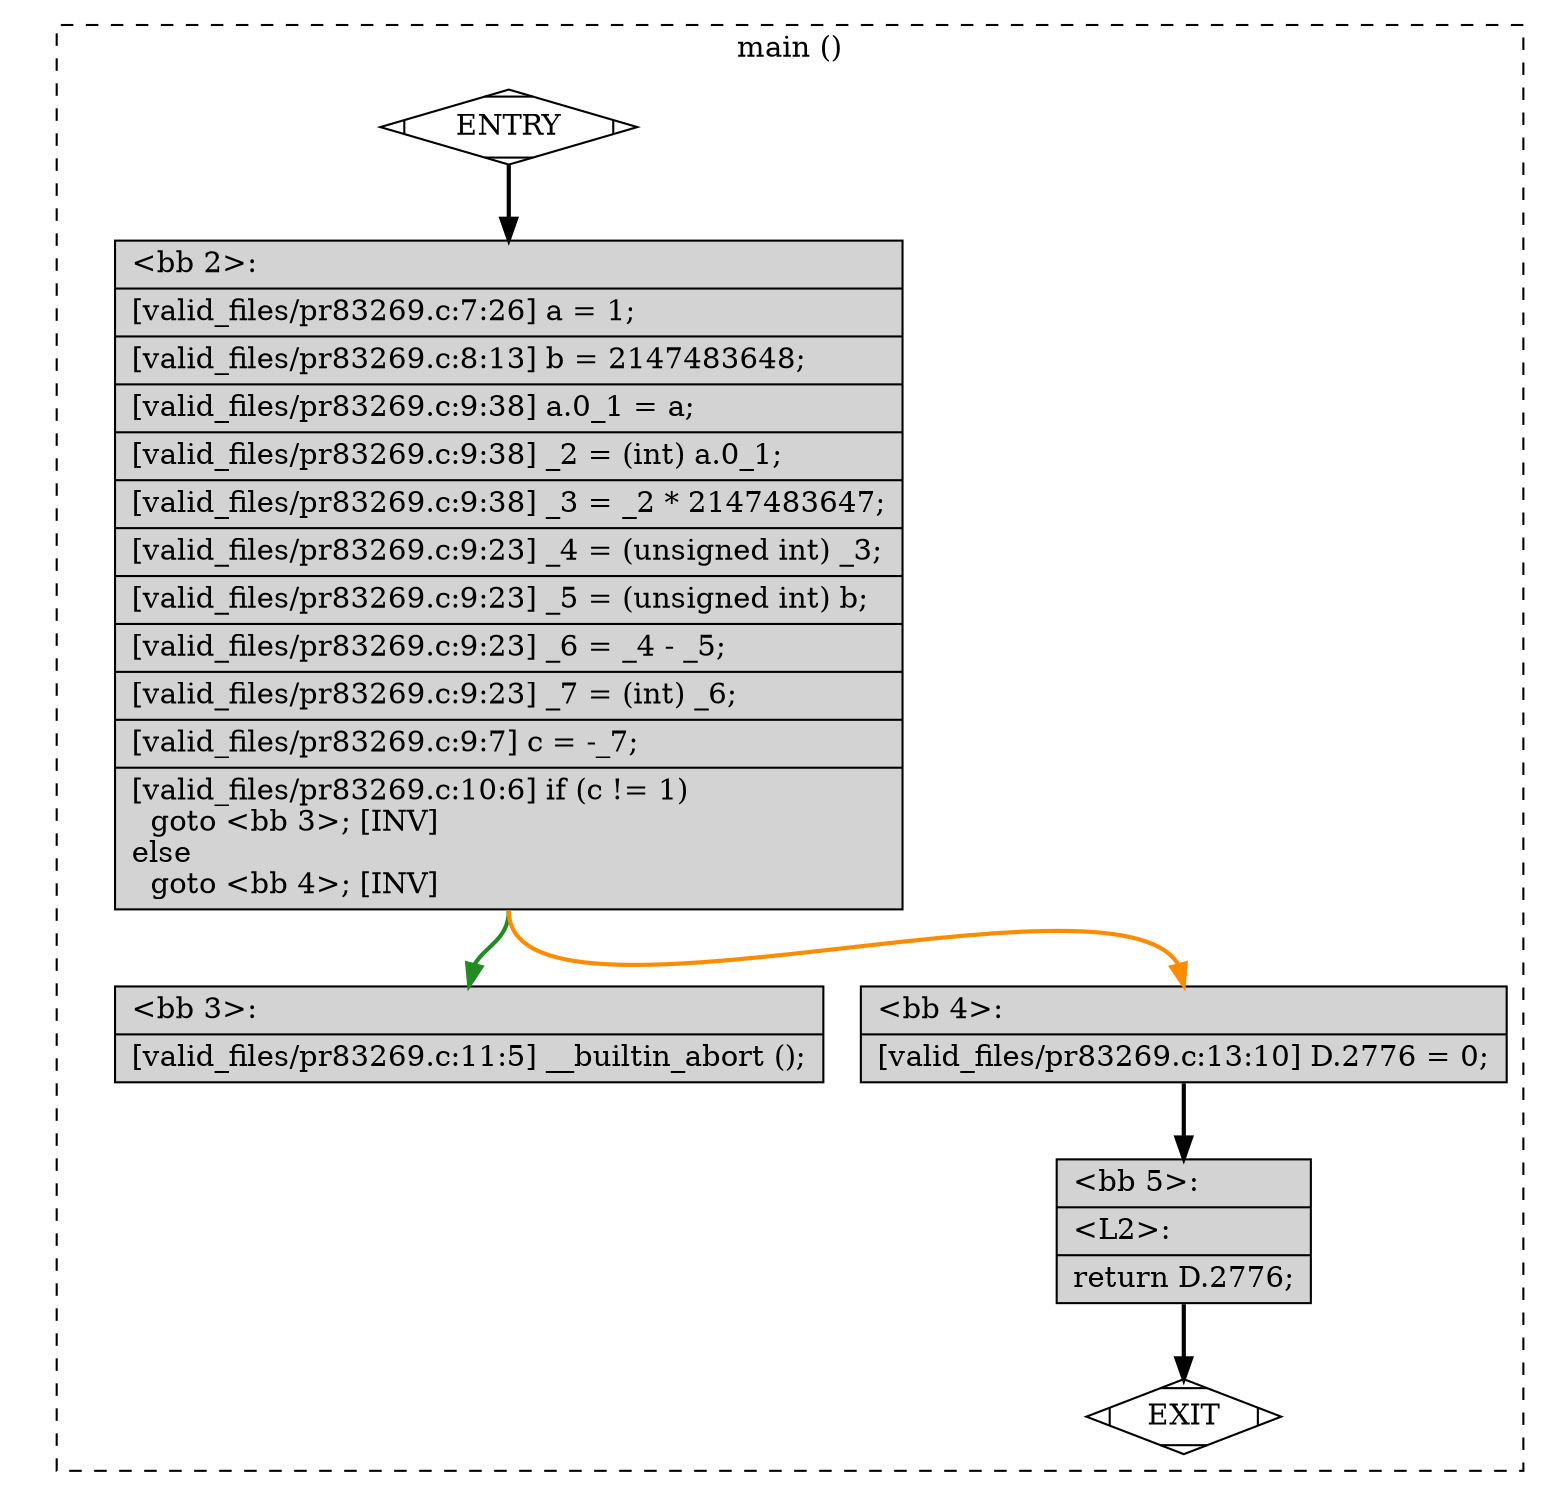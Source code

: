 digraph "a-pr83269.c.015t.cfg" {
overlap=false;
subgraph "cluster_main" {
	style="dashed";
	color="black";
	label="main ()";
	fn_0_basic_block_0 [shape=Mdiamond,style=filled,fillcolor=white,label="ENTRY"];

	fn_0_basic_block_1 [shape=Mdiamond,style=filled,fillcolor=white,label="EXIT"];

	fn_0_basic_block_2 [shape=record,style=filled,fillcolor=lightgrey,label="{\<bb\ 2\>:\l\
|[valid_files/pr83269.c:7:26]\ a\ =\ 1;\l\
|[valid_files/pr83269.c:8:13]\ b\ =\ 2147483648;\l\
|[valid_files/pr83269.c:9:38]\ a.0_1\ =\ a;\l\
|[valid_files/pr83269.c:9:38]\ _2\ =\ (int)\ a.0_1;\l\
|[valid_files/pr83269.c:9:38]\ _3\ =\ _2\ *\ 2147483647;\l\
|[valid_files/pr83269.c:9:23]\ _4\ =\ (unsigned\ int)\ _3;\l\
|[valid_files/pr83269.c:9:23]\ _5\ =\ (unsigned\ int)\ b;\l\
|[valid_files/pr83269.c:9:23]\ _6\ =\ _4\ -\ _5;\l\
|[valid_files/pr83269.c:9:23]\ _7\ =\ (int)\ _6;\l\
|[valid_files/pr83269.c:9:7]\ c\ =\ -_7;\l\
|[valid_files/pr83269.c:10:6]\ if\ (c\ !=\ 1)\l\
\ \ goto\ \<bb\ 3\>;\ [INV]\l\
else\l\
\ \ goto\ \<bb\ 4\>;\ [INV]\l\
}"];

	fn_0_basic_block_3 [shape=record,style=filled,fillcolor=lightgrey,label="{\<bb\ 3\>:\l\
|[valid_files/pr83269.c:11:5]\ __builtin_abort\ ();\l\
}"];

	fn_0_basic_block_4 [shape=record,style=filled,fillcolor=lightgrey,label="{\<bb\ 4\>:\l\
|[valid_files/pr83269.c:13:10]\ D.2776\ =\ 0;\l\
}"];

	fn_0_basic_block_5 [shape=record,style=filled,fillcolor=lightgrey,label="{\<bb\ 5\>:\l\
|\<L2\>:\l\
|return\ D.2776;\l\
}"];

	fn_0_basic_block_0:s -> fn_0_basic_block_2:n [style="solid,bold",color=black,weight=100,constraint=true];
	fn_0_basic_block_2:s -> fn_0_basic_block_3:n [style="solid,bold",color=forestgreen,weight=10,constraint=true];
	fn_0_basic_block_2:s -> fn_0_basic_block_4:n [style="solid,bold",color=darkorange,weight=10,constraint=true];
	fn_0_basic_block_4:s -> fn_0_basic_block_5:n [style="solid,bold",color=black,weight=100,constraint=true];
	fn_0_basic_block_5:s -> fn_0_basic_block_1:n [style="solid,bold",color=black,weight=10,constraint=true];
	fn_0_basic_block_0:s -> fn_0_basic_block_1:n [style="invis",constraint=true];
}
}
